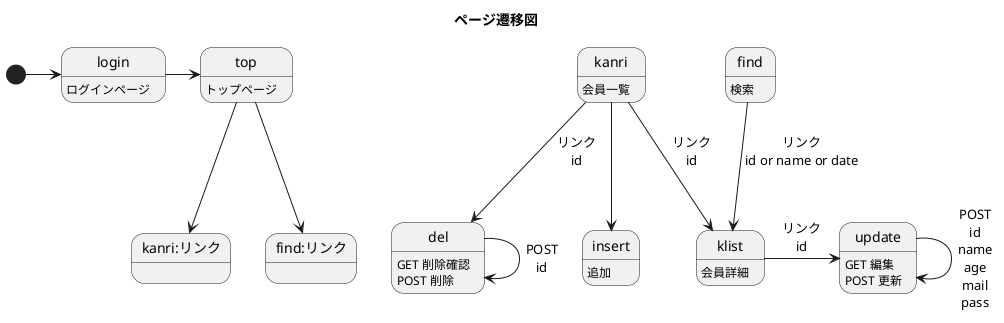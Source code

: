 @startuml
title ページ遷移図
login:ログインページ
top:トップページ
kanri : 会員一覧
del:GET 削除確認\nPOST 削除
update:GET 編集\nPOST 更新
insert:追加
klist:会員詳細
find:検索

[*]->login
login->top
top-->kanri:リンク
top-->find:リンク
kanri-->del:リンク\nid
kanri-->insert
kanri-->klist:リンク\nid
del-->del:POST\nid
find-->klist:リンク\nid or name or date

update-->update:POST\nid\nname\nage\nmail\npass
klist->update:リンク\nid

@enduml